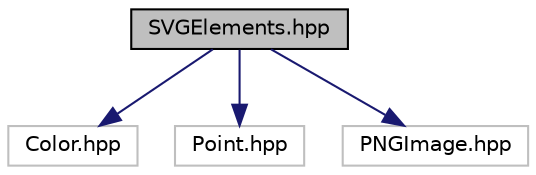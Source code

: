 digraph "SVGElements.hpp"
{
 // LATEX_PDF_SIZE
  edge [fontname="Helvetica",fontsize="10",labelfontname="Helvetica",labelfontsize="10"];
  node [fontname="Helvetica",fontsize="10",shape=record];
  Node1 [label="SVGElements.hpp",height=0.2,width=0.4,color="black", fillcolor="grey75", style="filled", fontcolor="black",tooltip="Define as classes para elementos SVG."];
  Node1 -> Node2 [color="midnightblue",fontsize="10",style="solid"];
  Node2 [label="Color.hpp",height=0.2,width=0.4,color="grey75", fillcolor="white", style="filled",tooltip=" "];
  Node1 -> Node3 [color="midnightblue",fontsize="10",style="solid"];
  Node3 [label="Point.hpp",height=0.2,width=0.4,color="grey75", fillcolor="white", style="filled",tooltip=" "];
  Node1 -> Node4 [color="midnightblue",fontsize="10",style="solid"];
  Node4 [label="PNGImage.hpp",height=0.2,width=0.4,color="grey75", fillcolor="white", style="filled",tooltip=" "];
}
